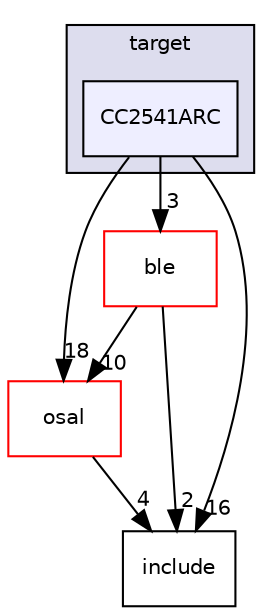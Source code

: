 digraph "C:/Work.git/ble/BLE-CC254x-1.4.0/Components/hal/target/CC2541ARC" {
  compound=true
  node [ fontsize="10", fontname="Helvetica"];
  edge [ labelfontsize="10", labelfontname="Helvetica"];
  subgraph clusterdir_79867391b942fc5cf2e574a1b15c1536 {
    graph [ bgcolor="#ddddee", pencolor="black", label="target" fontname="Helvetica", fontsize="10", URL="dir_79867391b942fc5cf2e574a1b15c1536.html"]
  dir_3a4896b242b0c242ff66b098c1ee667e [shape=box, label="CC2541ARC", style="filled", fillcolor="#eeeeff", pencolor="black", URL="dir_3a4896b242b0c242ff66b098c1ee667e.html"];
  }
  dir_e1aac31daf66ec93c0661b06388bf615 [shape=box label="ble" fillcolor="white" style="filled" color="red" URL="dir_e1aac31daf66ec93c0661b06388bf615.html"];
  dir_781362c2f1976cc08ba92fa142a04878 [shape=box label="osal" fillcolor="white" style="filled" color="red" URL="dir_781362c2f1976cc08ba92fa142a04878.html"];
  dir_38572fbf8179f88edbe09e16e6bbd922 [shape=box label="include" URL="dir_38572fbf8179f88edbe09e16e6bbd922.html"];
  dir_e1aac31daf66ec93c0661b06388bf615->dir_781362c2f1976cc08ba92fa142a04878 [headlabel="10", labeldistance=1.5 headhref="dir_000002_000034.html"];
  dir_e1aac31daf66ec93c0661b06388bf615->dir_38572fbf8179f88edbe09e16e6bbd922 [headlabel="2", labeldistance=1.5 headhref="dir_000002_000013.html"];
  dir_3a4896b242b0c242ff66b098c1ee667e->dir_e1aac31daf66ec93c0661b06388bf615 [headlabel="3", labeldistance=1.5 headhref="dir_000012_000002.html"];
  dir_3a4896b242b0c242ff66b098c1ee667e->dir_781362c2f1976cc08ba92fa142a04878 [headlabel="18", labeldistance=1.5 headhref="dir_000012_000034.html"];
  dir_3a4896b242b0c242ff66b098c1ee667e->dir_38572fbf8179f88edbe09e16e6bbd922 [headlabel="16", labeldistance=1.5 headhref="dir_000012_000013.html"];
  dir_781362c2f1976cc08ba92fa142a04878->dir_38572fbf8179f88edbe09e16e6bbd922 [headlabel="4", labeldistance=1.5 headhref="dir_000034_000013.html"];
}
